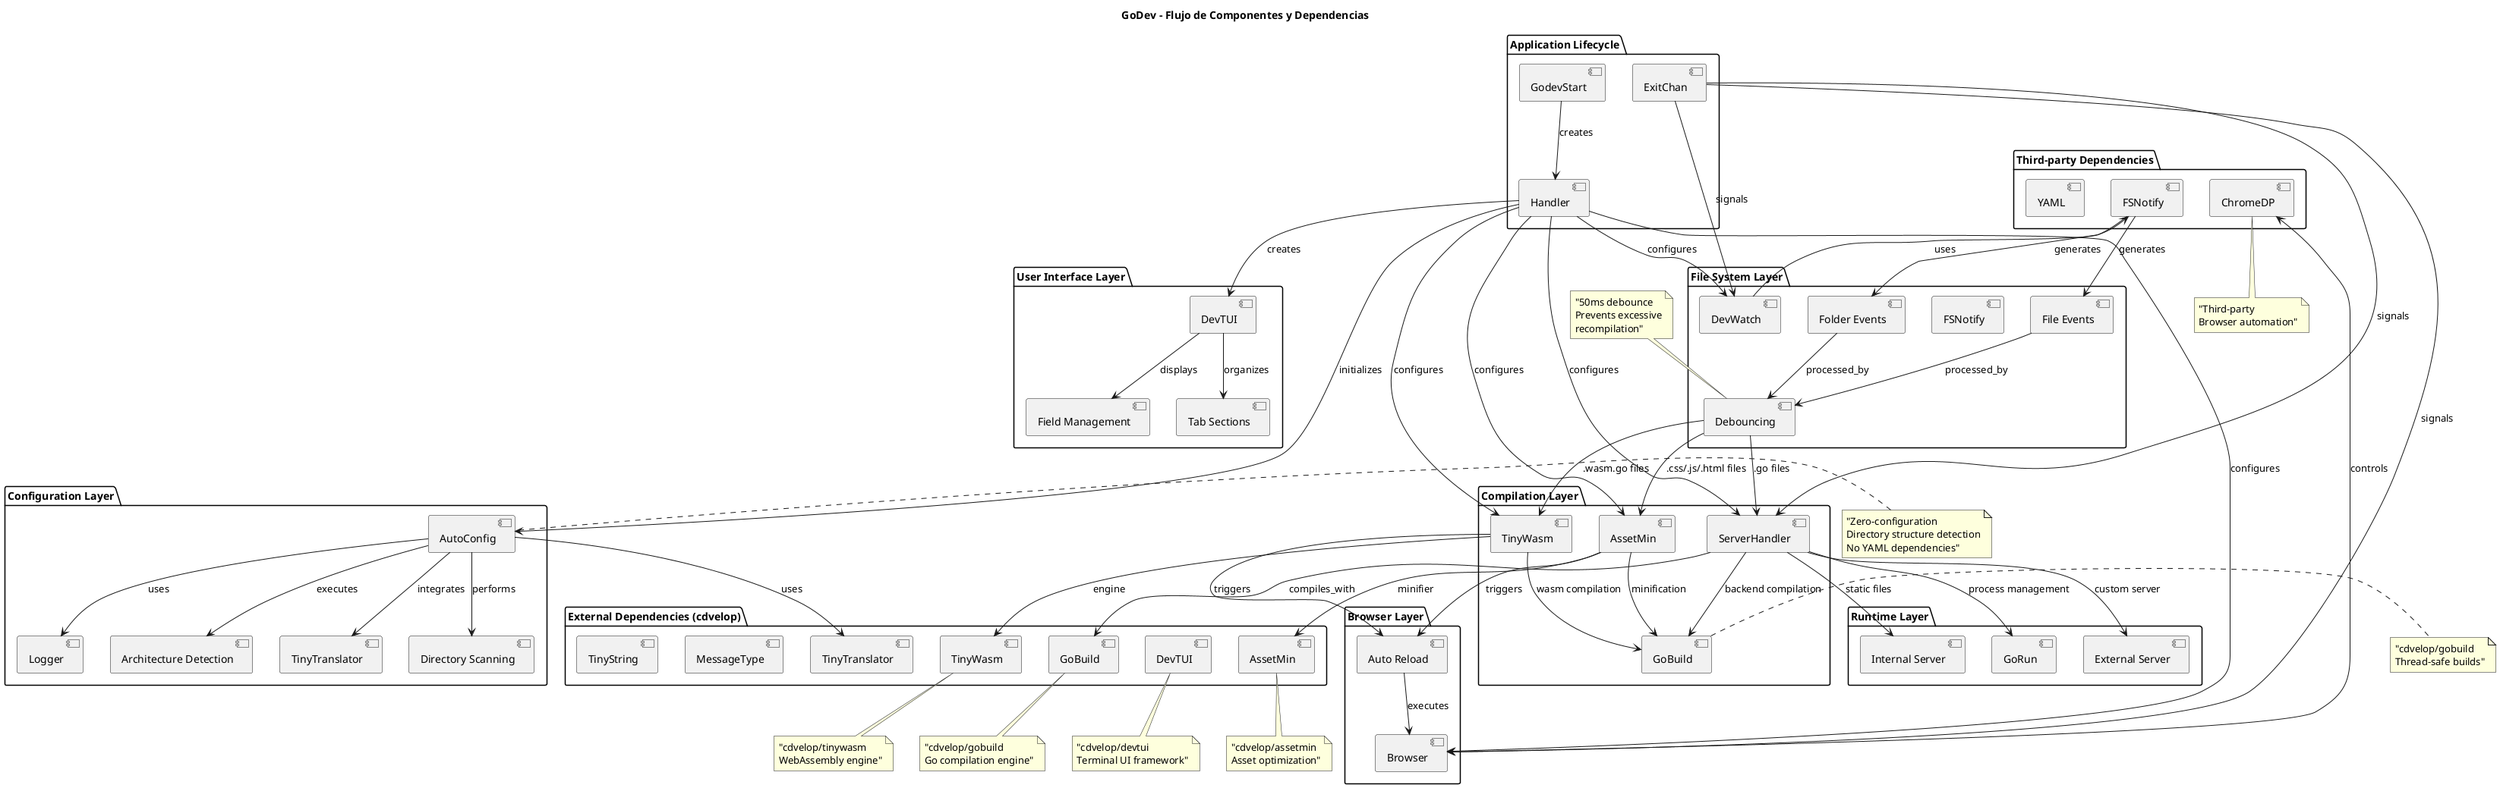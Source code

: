@startuml godev-component-flow
!define RECTANGLE class

title GoDev - Flujo de Componentes y Dependencias

package "Application Lifecycle" {
    [GodevStart] as start
    [Handler] as main_handler
    [ExitChan] as exit
}

package "Configuration Layer" {
    [AutoConfig] as autoconfig
    [Directory Scanning] as dir_scan
    [Logger] as logger
    [Architecture Detection] as arch_detect
    [TinyTranslator] as translator
}

package "User Interface Layer" {
    [DevTUI] as tui
    [Tab Sections] as tabs
    [Field Management] as fields
}

package "File System Layer" {
    [DevWatch] as watcher
    [FSNotify] as fsnotify
    [File Events] as file_events
    [Folder Events] as folder_events
    [Debouncing] as debounce
}

package "Compilation Layer" {
    [ServerHandler] as server_h
    [TinyWasm] as wasm_h
    [AssetMin] as assets_h
    [GoBuild] as gobuild
}

package "Runtime Layer" {
    [Internal Server] as int_server
    [External Server] as ext_server
    [GoRun] as gorun
}

package "Browser Layer" {
    [Browser] as browser
    [Auto Reload] as reload
}

package "External Dependencies (cdvelop)" {
    [GoBuild] as ext_gobuild
    [DevTUI] as ext_devtui
    [AssetMin] as ext_assetmin
    [TinyWasm] as ext_tinywasm
    [TinyTranslator] as ext_translator
    [MessageType] as ext_msgtype
    [TinyString] as ext_tinystring
}

package "Third-party Dependencies" {
    [ChromeDP] as ext_chromedp
    [FSNotify] as ext_fsnotify
    [YAML] as ext_yaml
}

' Initialization Flow
start --> main_handler : creates
main_handler --> autoconfig : initializes
autoconfig --> dir_scan : performs
autoconfig --> arch_detect : executes
autoconfig --> logger : uses
autoconfig --> translator : integrates

main_handler --> tui : creates
tui --> tabs : organizes
tui --> fields : displays

main_handler --> server_h : configures
main_handler --> wasm_h : configures
main_handler --> assets_h : configures
main_handler --> watcher : configures
main_handler --> browser : configures

' External Dependencies Integration
autoconfig --> ext_translator : uses
server_h --> ext_gobuild : compiles_with
wasm_h --> ext_tinywasm : engine
assets_h --> ext_assetmin : minifier

' File Watching Flow
watcher --> ext_fsnotify : uses
ext_fsnotify --> file_events : generates
ext_fsnotify --> folder_events : generates
file_events --> debounce : processed_by
folder_events --> debounce : processed_by
debounce --> server_h : .go files
debounce --> wasm_h : .wasm.go files
debounce --> assets_h : .css/.js/.html files

' Compilation Flow
server_h --> gobuild : backend compilation
wasm_h --> gobuild : wasm compilation
assets_h --> gobuild : minification

' Runtime Flow
server_h --> int_server : static files
server_h --> ext_server : custom server
server_h --> gorun : process management

' Browser Flow
assets_h --> reload : triggers
wasm_h --> reload : triggers
reload --> browser : executes
browser --> ext_chromedp : controls

' Error Handling & Exit
exit --> watcher : signals
exit --> server_h : signals
exit --> browser : signals

note top of debounce : "50ms debounce\nPrevents excessive\nrecompilation"

note right of gobuild : "cdvelop/gobuild\nThread-safe builds"

note bottom of ext_assetmin : "cdvelop/assetmin\nAsset optimization"

note bottom of ext_tinywasm : "cdvelop/tinywasm\nWebAssembly engine"

note bottom of ext_gobuild : "cdvelop/gobuild\nGo compilation engine"

note bottom of ext_devtui : "cdvelop/devtui\nTerminal UI framework"

note bottom of ext_chromedp : "Third-party\nBrowser automation"

note left of autoconfig : "Zero-configuration\nDirectory structure detection\nNo YAML dependencies"

@enduml
